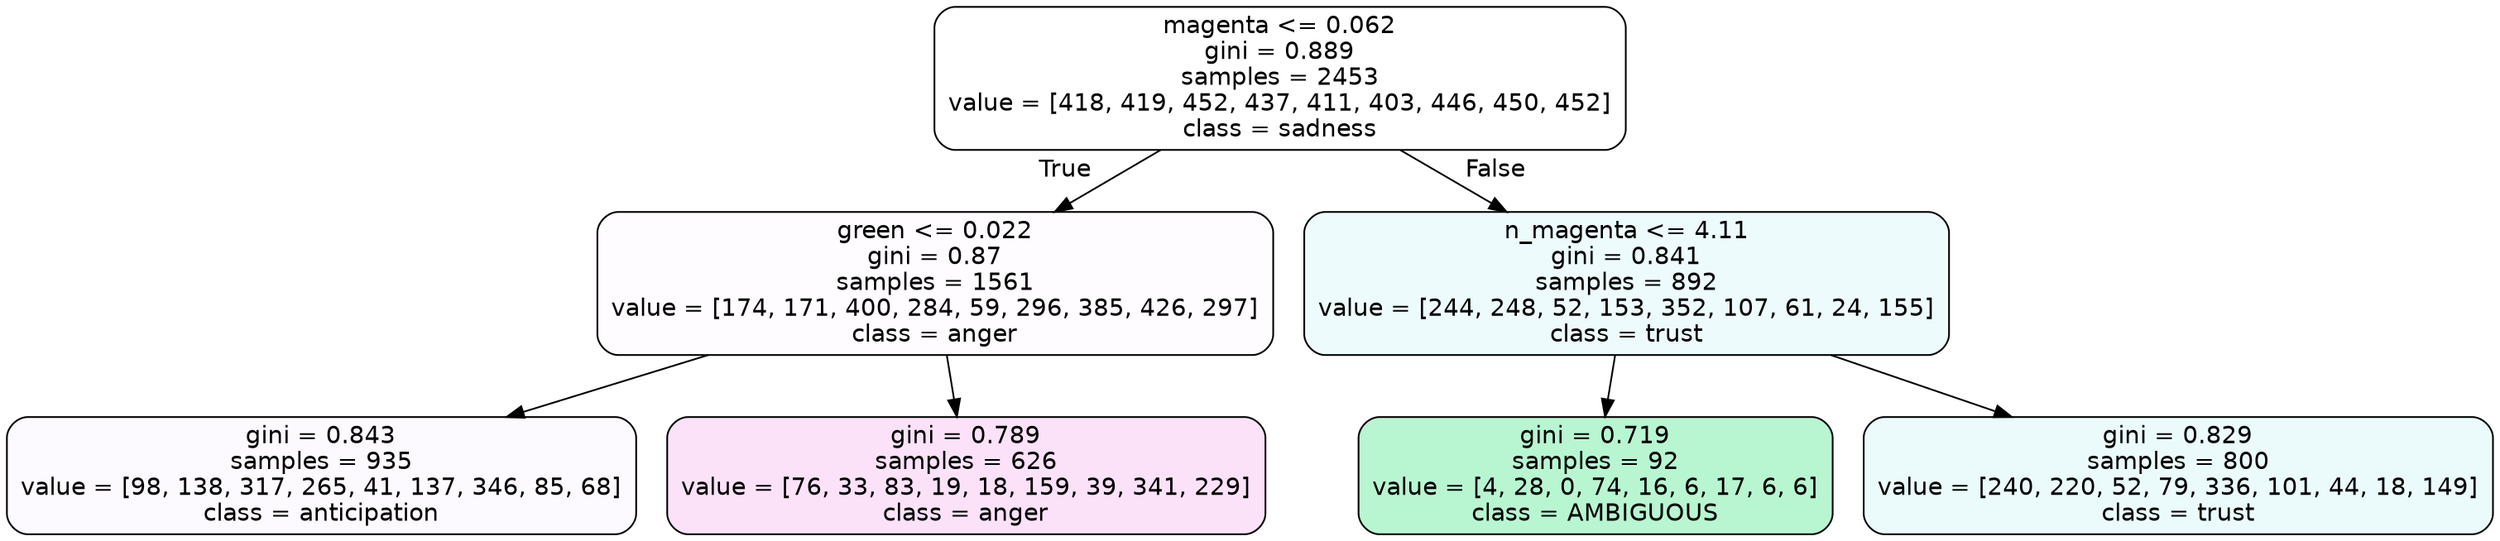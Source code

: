 digraph Tree {
node [shape=box, style="filled, rounded", color="black", fontname=helvetica] ;
edge [fontname=helvetica] ;
0 [label="magenta <= 0.062\ngini = 0.889\nsamples = 2453\nvalue = [418, 419, 452, 437, 411, 403, 446, 450, 452]\nclass = sadness", fillcolor="#64e53900"] ;
1 [label="green <= 0.022\ngini = 0.87\nsamples = 1561\nvalue = [174, 171, 400, 284, 59, 296, 385, 426, 297]\nclass = anger", fillcolor="#e539d703"] ;
0 -> 1 [labeldistance=2.5, labelangle=45, headlabel="True"] ;
2 [label="gini = 0.843\nsamples = 935\nvalue = [98, 138, 317, 265, 41, 137, 346, 85, 68]\nclass = anticipation", fillcolor="#8139e506"] ;
1 -> 2 ;
3 [label="gini = 0.789\nsamples = 626\nvalue = [76, 33, 83, 19, 18, 159, 39, 341, 229]\nclass = anger", fillcolor="#e539d725"] ;
1 -> 3 ;
4 [label="n_magenta <= 4.11\ngini = 0.841\nsamples = 892\nvalue = [244, 248, 52, 153, 352, 107, 61, 24, 155]\nclass = trust", fillcolor="#39d7e517"] ;
0 -> 4 [labeldistance=2.5, labelangle=-45, headlabel="False"] ;
5 [label="gini = 0.719\nsamples = 92\nvalue = [4, 28, 0, 74, 16, 6, 17, 6, 6]\nclass = AMBIGUOUS", fillcolor="#39e5815b"] ;
4 -> 5 ;
6 [label="gini = 0.829\nsamples = 800\nvalue = [240, 220, 52, 79, 336, 101, 44, 18, 149]\nclass = trust", fillcolor="#39d7e519"] ;
4 -> 6 ;
}